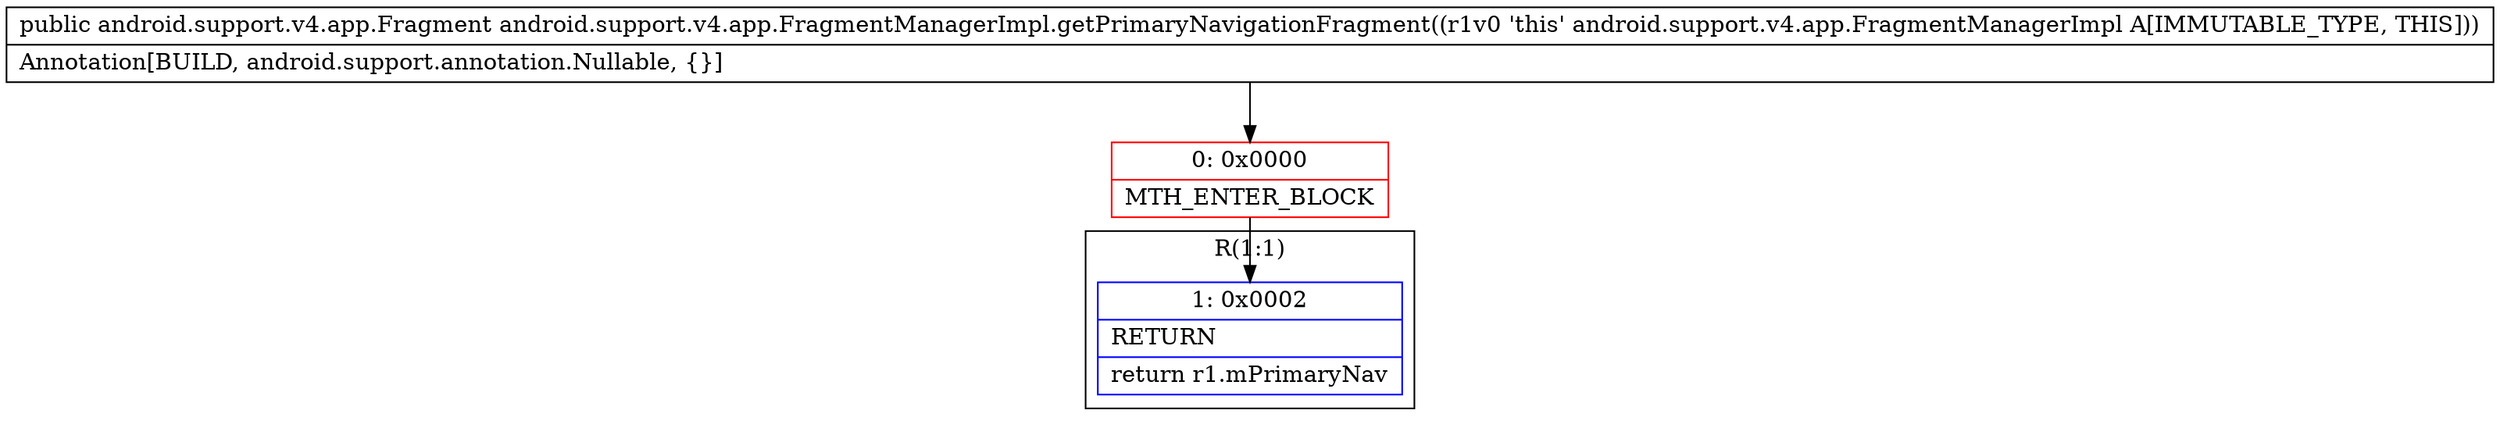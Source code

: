 digraph "CFG forandroid.support.v4.app.FragmentManagerImpl.getPrimaryNavigationFragment()Landroid\/support\/v4\/app\/Fragment;" {
subgraph cluster_Region_696692724 {
label = "R(1:1)";
node [shape=record,color=blue];
Node_1 [shape=record,label="{1\:\ 0x0002|RETURN\l|return r1.mPrimaryNav\l}"];
}
Node_0 [shape=record,color=red,label="{0\:\ 0x0000|MTH_ENTER_BLOCK\l}"];
MethodNode[shape=record,label="{public android.support.v4.app.Fragment android.support.v4.app.FragmentManagerImpl.getPrimaryNavigationFragment((r1v0 'this' android.support.v4.app.FragmentManagerImpl A[IMMUTABLE_TYPE, THIS]))  | Annotation[BUILD, android.support.annotation.Nullable, \{\}]\l}"];
MethodNode -> Node_0;
Node_0 -> Node_1;
}

